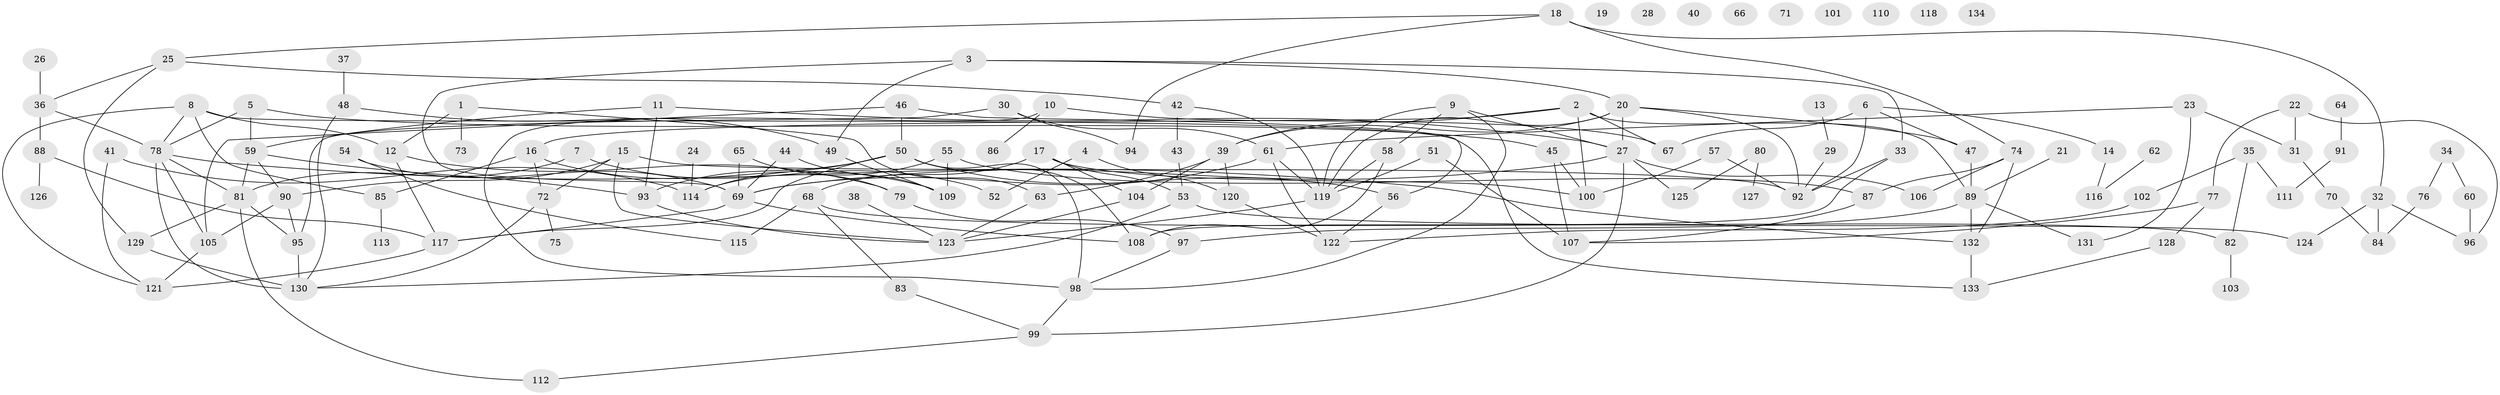 // coarse degree distribution, {5: 0.056179775280898875, 6: 0.0898876404494382, 8: 0.02247191011235955, 2: 0.19101123595505617, 3: 0.1797752808988764, 4: 0.1348314606741573, 1: 0.12359550561797752, 0: 0.10112359550561797, 7: 0.0449438202247191, 9: 0.0449438202247191, 10: 0.011235955056179775}
// Generated by graph-tools (version 1.1) at 2025/23/03/03/25 07:23:28]
// undirected, 134 vertices, 198 edges
graph export_dot {
graph [start="1"]
  node [color=gray90,style=filled];
  1;
  2;
  3;
  4;
  5;
  6;
  7;
  8;
  9;
  10;
  11;
  12;
  13;
  14;
  15;
  16;
  17;
  18;
  19;
  20;
  21;
  22;
  23;
  24;
  25;
  26;
  27;
  28;
  29;
  30;
  31;
  32;
  33;
  34;
  35;
  36;
  37;
  38;
  39;
  40;
  41;
  42;
  43;
  44;
  45;
  46;
  47;
  48;
  49;
  50;
  51;
  52;
  53;
  54;
  55;
  56;
  57;
  58;
  59;
  60;
  61;
  62;
  63;
  64;
  65;
  66;
  67;
  68;
  69;
  70;
  71;
  72;
  73;
  74;
  75;
  76;
  77;
  78;
  79;
  80;
  81;
  82;
  83;
  84;
  85;
  86;
  87;
  88;
  89;
  90;
  91;
  92;
  93;
  94;
  95;
  96;
  97;
  98;
  99;
  100;
  101;
  102;
  103;
  104;
  105;
  106;
  107;
  108;
  109;
  110;
  111;
  112;
  113;
  114;
  115;
  116;
  117;
  118;
  119;
  120;
  121;
  122;
  123;
  124;
  125;
  126;
  127;
  128;
  129;
  130;
  131;
  132;
  133;
  134;
  1 -- 12;
  1 -- 63;
  1 -- 73;
  2 -- 16;
  2 -- 39;
  2 -- 67;
  2 -- 89;
  2 -- 100;
  3 -- 20;
  3 -- 33;
  3 -- 49;
  3 -- 69;
  4 -- 52;
  4 -- 120;
  5 -- 45;
  5 -- 59;
  5 -- 78;
  6 -- 14;
  6 -- 47;
  6 -- 67;
  6 -- 92;
  7 -- 52;
  7 -- 81;
  8 -- 12;
  8 -- 78;
  8 -- 85;
  8 -- 121;
  8 -- 133;
  9 -- 27;
  9 -- 58;
  9 -- 98;
  9 -- 119;
  10 -- 67;
  10 -- 86;
  10 -- 98;
  11 -- 27;
  11 -- 59;
  11 -- 93;
  12 -- 79;
  12 -- 117;
  13 -- 29;
  14 -- 116;
  15 -- 72;
  15 -- 90;
  15 -- 92;
  15 -- 123;
  16 -- 72;
  16 -- 85;
  16 -- 109;
  17 -- 53;
  17 -- 68;
  17 -- 100;
  17 -- 104;
  18 -- 25;
  18 -- 32;
  18 -- 74;
  18 -- 94;
  20 -- 27;
  20 -- 39;
  20 -- 47;
  20 -- 92;
  20 -- 119;
  21 -- 89;
  22 -- 31;
  22 -- 77;
  22 -- 96;
  23 -- 31;
  23 -- 61;
  23 -- 131;
  24 -- 114;
  25 -- 36;
  25 -- 42;
  25 -- 129;
  26 -- 36;
  27 -- 69;
  27 -- 99;
  27 -- 106;
  27 -- 125;
  29 -- 92;
  30 -- 61;
  30 -- 94;
  30 -- 95;
  31 -- 70;
  32 -- 84;
  32 -- 96;
  32 -- 124;
  33 -- 92;
  33 -- 108;
  34 -- 60;
  34 -- 76;
  35 -- 82;
  35 -- 102;
  35 -- 111;
  36 -- 78;
  36 -- 88;
  37 -- 48;
  38 -- 123;
  39 -- 63;
  39 -- 104;
  39 -- 120;
  41 -- 114;
  41 -- 121;
  42 -- 43;
  42 -- 119;
  43 -- 53;
  44 -- 69;
  44 -- 109;
  45 -- 100;
  45 -- 107;
  46 -- 50;
  46 -- 56;
  46 -- 105;
  47 -- 89;
  48 -- 49;
  48 -- 130;
  49 -- 109;
  50 -- 56;
  50 -- 93;
  50 -- 98;
  50 -- 108;
  50 -- 114;
  50 -- 117;
  51 -- 107;
  51 -- 119;
  53 -- 124;
  53 -- 130;
  54 -- 69;
  54 -- 115;
  55 -- 87;
  55 -- 109;
  55 -- 114;
  56 -- 122;
  57 -- 92;
  57 -- 100;
  58 -- 108;
  58 -- 119;
  59 -- 81;
  59 -- 90;
  59 -- 93;
  60 -- 96;
  61 -- 69;
  61 -- 119;
  61 -- 122;
  62 -- 116;
  63 -- 123;
  64 -- 91;
  65 -- 69;
  65 -- 79;
  68 -- 82;
  68 -- 83;
  68 -- 115;
  69 -- 108;
  69 -- 117;
  70 -- 84;
  72 -- 75;
  72 -- 130;
  74 -- 87;
  74 -- 106;
  74 -- 132;
  76 -- 84;
  77 -- 107;
  77 -- 128;
  78 -- 81;
  78 -- 105;
  78 -- 130;
  78 -- 132;
  79 -- 97;
  80 -- 125;
  80 -- 127;
  81 -- 95;
  81 -- 112;
  81 -- 129;
  82 -- 103;
  83 -- 99;
  85 -- 113;
  87 -- 107;
  88 -- 117;
  88 -- 126;
  89 -- 97;
  89 -- 131;
  89 -- 132;
  90 -- 95;
  90 -- 105;
  91 -- 111;
  93 -- 123;
  95 -- 130;
  97 -- 98;
  98 -- 99;
  99 -- 112;
  102 -- 122;
  104 -- 123;
  105 -- 121;
  117 -- 121;
  119 -- 123;
  120 -- 122;
  128 -- 133;
  129 -- 130;
  132 -- 133;
}
